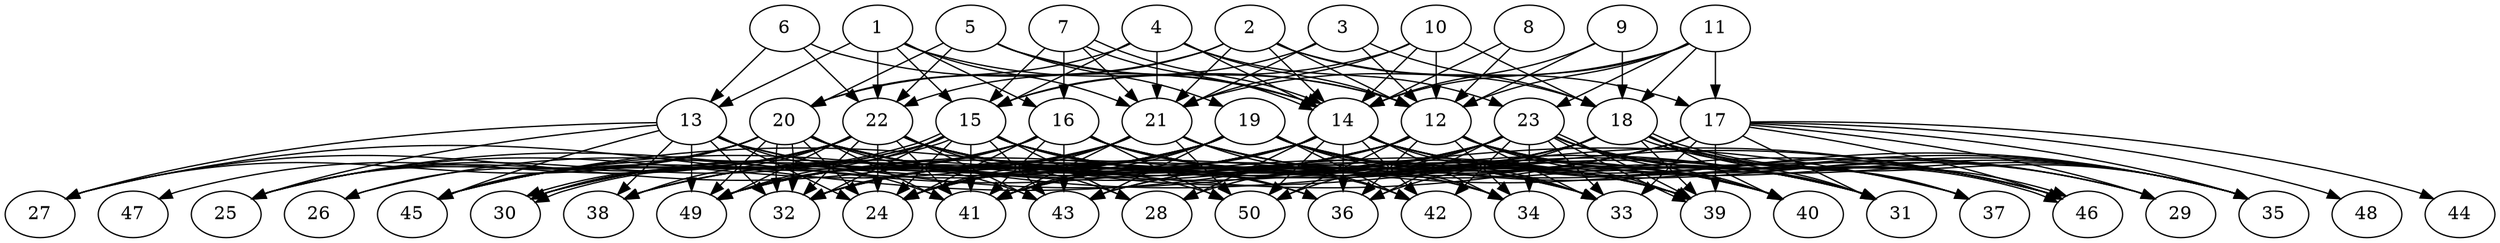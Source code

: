 // DAG automatically generated by daggen at Tue Aug  6 16:32:29 2019
// ./daggen --dot -n 50 --ccr 0.4 --fat 0.8 --regular 0.5 --density 0.9 --mindata 5242880 --maxdata 52428800 
digraph G {
  1 [size="16089600", alpha="0.19", expect_size="6435840"] 
  1 -> 12 [size ="6435840"]
  1 -> 13 [size ="6435840"]
  1 -> 15 [size ="6435840"]
  1 -> 16 [size ="6435840"]
  1 -> 21 [size ="6435840"]
  1 -> 22 [size ="6435840"]
  2 [size="57185280", alpha="0.14", expect_size="22874112"] 
  2 -> 12 [size ="22874112"]
  2 -> 14 [size ="22874112"]
  2 -> 17 [size ="22874112"]
  2 -> 18 [size ="22874112"]
  2 -> 20 [size ="22874112"]
  2 -> 21 [size ="22874112"]
  2 -> 22 [size ="22874112"]
  3 [size="33459200", alpha="0.01", expect_size="13383680"] 
  3 -> 12 [size ="13383680"]
  3 -> 15 [size ="13383680"]
  3 -> 18 [size ="13383680"]
  3 -> 21 [size ="13383680"]
  4 [size="106608640", alpha="0.13", expect_size="42643456"] 
  4 -> 12 [size ="42643456"]
  4 -> 14 [size ="42643456"]
  4 -> 15 [size ="42643456"]
  4 -> 20 [size ="42643456"]
  4 -> 21 [size ="42643456"]
  4 -> 23 [size ="42643456"]
  5 [size="129932800", alpha="0.10", expect_size="51973120"] 
  5 -> 12 [size ="51973120"]
  5 -> 14 [size ="51973120"]
  5 -> 19 [size ="51973120"]
  5 -> 20 [size ="51973120"]
  5 -> 22 [size ="51973120"]
  6 [size="63521280", alpha="0.19", expect_size="25408512"] 
  6 -> 13 [size ="25408512"]
  6 -> 14 [size ="25408512"]
  6 -> 22 [size ="25408512"]
  7 [size="58723840", alpha="0.16", expect_size="23489536"] 
  7 -> 14 [size ="23489536"]
  7 -> 14 [size ="23489536"]
  7 -> 15 [size ="23489536"]
  7 -> 16 [size ="23489536"]
  7 -> 21 [size ="23489536"]
  8 [size="109857280", alpha="0.17", expect_size="43942912"] 
  8 -> 12 [size ="43942912"]
  8 -> 14 [size ="43942912"]
  9 [size="92326400", alpha="0.10", expect_size="36930560"] 
  9 -> 12 [size ="36930560"]
  9 -> 14 [size ="36930560"]
  9 -> 18 [size ="36930560"]
  10 [size="98009600", alpha="0.11", expect_size="39203840"] 
  10 -> 12 [size ="39203840"]
  10 -> 14 [size ="39203840"]
  10 -> 15 [size ="39203840"]
  10 -> 18 [size ="39203840"]
  10 -> 21 [size ="39203840"]
  11 [size="82570240", alpha="0.12", expect_size="33028096"] 
  11 -> 12 [size ="33028096"]
  11 -> 14 [size ="33028096"]
  11 -> 17 [size ="33028096"]
  11 -> 18 [size ="33028096"]
  11 -> 21 [size ="33028096"]
  11 -> 23 [size ="33028096"]
  12 [size="79500800", alpha="0.17", expect_size="31800320"] 
  12 -> 27 [size ="31800320"]
  12 -> 29 [size ="31800320"]
  12 -> 31 [size ="31800320"]
  12 -> 32 [size ="31800320"]
  12 -> 33 [size ="31800320"]
  12 -> 34 [size ="31800320"]
  12 -> 35 [size ="31800320"]
  12 -> 36 [size ="31800320"]
  12 -> 38 [size ="31800320"]
  12 -> 39 [size ="31800320"]
  12 -> 40 [size ="31800320"]
  12 -> 41 [size ="31800320"]
  12 -> 45 [size ="31800320"]
  12 -> 50 [size ="31800320"]
  13 [size="41495040", alpha="0.14", expect_size="16598016"] 
  13 -> 24 [size ="16598016"]
  13 -> 25 [size ="16598016"]
  13 -> 27 [size ="16598016"]
  13 -> 32 [size ="16598016"]
  13 -> 36 [size ="16598016"]
  13 -> 37 [size ="16598016"]
  13 -> 38 [size ="16598016"]
  13 -> 41 [size ="16598016"]
  13 -> 45 [size ="16598016"]
  13 -> 49 [size ="16598016"]
  14 [size="46016000", alpha="0.02", expect_size="18406400"] 
  14 -> 24 [size ="18406400"]
  14 -> 25 [size ="18406400"]
  14 -> 28 [size ="18406400"]
  14 -> 29 [size ="18406400"]
  14 -> 30 [size ="18406400"]
  14 -> 31 [size ="18406400"]
  14 -> 32 [size ="18406400"]
  14 -> 33 [size ="18406400"]
  14 -> 34 [size ="18406400"]
  14 -> 35 [size ="18406400"]
  14 -> 36 [size ="18406400"]
  14 -> 37 [size ="18406400"]
  14 -> 38 [size ="18406400"]
  14 -> 41 [size ="18406400"]
  14 -> 42 [size ="18406400"]
  14 -> 46 [size ="18406400"]
  14 -> 49 [size ="18406400"]
  14 -> 50 [size ="18406400"]
  15 [size="123292160", alpha="0.10", expect_size="49316864"] 
  15 -> 24 [size ="49316864"]
  15 -> 25 [size ="49316864"]
  15 -> 28 [size ="49316864"]
  15 -> 30 [size ="49316864"]
  15 -> 30 [size ="49316864"]
  15 -> 31 [size ="49316864"]
  15 -> 32 [size ="49316864"]
  15 -> 34 [size ="49316864"]
  15 -> 36 [size ="49316864"]
  15 -> 39 [size ="49316864"]
  15 -> 40 [size ="49316864"]
  15 -> 41 [size ="49316864"]
  15 -> 43 [size ="49316864"]
  15 -> 45 [size ="49316864"]
  15 -> 49 [size ="49316864"]
  16 [size="62179840", alpha="0.15", expect_size="24871936"] 
  16 -> 24 [size ="24871936"]
  16 -> 27 [size ="24871936"]
  16 -> 30 [size ="24871936"]
  16 -> 31 [size ="24871936"]
  16 -> 34 [size ="24871936"]
  16 -> 39 [size ="24871936"]
  16 -> 40 [size ="24871936"]
  16 -> 41 [size ="24871936"]
  16 -> 42 [size ="24871936"]
  16 -> 43 [size ="24871936"]
  16 -> 45 [size ="24871936"]
  16 -> 49 [size ="24871936"]
  16 -> 50 [size ="24871936"]
  17 [size="57059840", alpha="0.14", expect_size="22823936"] 
  17 -> 24 [size ="22823936"]
  17 -> 29 [size ="22823936"]
  17 -> 31 [size ="22823936"]
  17 -> 33 [size ="22823936"]
  17 -> 35 [size ="22823936"]
  17 -> 39 [size ="22823936"]
  17 -> 41 [size ="22823936"]
  17 -> 43 [size ="22823936"]
  17 -> 44 [size ="22823936"]
  17 -> 45 [size ="22823936"]
  17 -> 46 [size ="22823936"]
  17 -> 48 [size ="22823936"]
  18 [size="33441280", alpha="0.07", expect_size="13376512"] 
  18 -> 24 [size ="13376512"]
  18 -> 31 [size ="13376512"]
  18 -> 32 [size ="13376512"]
  18 -> 35 [size ="13376512"]
  18 -> 36 [size ="13376512"]
  18 -> 37 [size ="13376512"]
  18 -> 39 [size ="13376512"]
  18 -> 40 [size ="13376512"]
  18 -> 43 [size ="13376512"]
  18 -> 46 [size ="13376512"]
  18 -> 46 [size ="13376512"]
  18 -> 49 [size ="13376512"]
  19 [size="17336320", alpha="0.14", expect_size="6934528"] 
  19 -> 24 [size ="6934528"]
  19 -> 26 [size ="6934528"]
  19 -> 29 [size ="6934528"]
  19 -> 30 [size ="6934528"]
  19 -> 31 [size ="6934528"]
  19 -> 32 [size ="6934528"]
  19 -> 33 [size ="6934528"]
  19 -> 34 [size ="6934528"]
  19 -> 35 [size ="6934528"]
  19 -> 39 [size ="6934528"]
  19 -> 40 [size ="6934528"]
  19 -> 41 [size ="6934528"]
  19 -> 42 [size ="6934528"]
  19 -> 43 [size ="6934528"]
  19 -> 45 [size ="6934528"]
  19 -> 49 [size ="6934528"]
  20 [size="75678720", alpha="0.02", expect_size="30271488"] 
  20 -> 24 [size ="30271488"]
  20 -> 25 [size ="30271488"]
  20 -> 26 [size ="30271488"]
  20 -> 27 [size ="30271488"]
  20 -> 32 [size ="30271488"]
  20 -> 32 [size ="30271488"]
  20 -> 33 [size ="30271488"]
  20 -> 39 [size ="30271488"]
  20 -> 41 [size ="30271488"]
  20 -> 43 [size ="30271488"]
  20 -> 45 [size ="30271488"]
  20 -> 46 [size ="30271488"]
  20 -> 49 [size ="30271488"]
  20 -> 50 [size ="30271488"]
  21 [size="22965760", alpha="0.09", expect_size="9186304"] 
  21 -> 24 [size ="9186304"]
  21 -> 25 [size ="9186304"]
  21 -> 32 [size ="9186304"]
  21 -> 35 [size ="9186304"]
  21 -> 38 [size ="9186304"]
  21 -> 39 [size ="9186304"]
  21 -> 41 [size ="9186304"]
  21 -> 42 [size ="9186304"]
  21 -> 46 [size ="9186304"]
  21 -> 49 [size ="9186304"]
  21 -> 50 [size ="9186304"]
  22 [size="92815360", alpha="0.04", expect_size="37126144"] 
  22 -> 24 [size ="37126144"]
  22 -> 25 [size ="37126144"]
  22 -> 28 [size ="37126144"]
  22 -> 30 [size ="37126144"]
  22 -> 31 [size ="37126144"]
  22 -> 32 [size ="37126144"]
  22 -> 33 [size ="37126144"]
  22 -> 36 [size ="37126144"]
  22 -> 38 [size ="37126144"]
  22 -> 39 [size ="37126144"]
  22 -> 41 [size ="37126144"]
  22 -> 43 [size ="37126144"]
  22 -> 45 [size ="37126144"]
  22 -> 46 [size ="37126144"]
  22 -> 47 [size ="37126144"]
  22 -> 49 [size ="37126144"]
  23 [size="74649600", alpha="0.03", expect_size="29859840"] 
  23 -> 28 [size ="29859840"]
  23 -> 31 [size ="29859840"]
  23 -> 32 [size ="29859840"]
  23 -> 33 [size ="29859840"]
  23 -> 34 [size ="29859840"]
  23 -> 35 [size ="29859840"]
  23 -> 36 [size ="29859840"]
  23 -> 37 [size ="29859840"]
  23 -> 39 [size ="29859840"]
  23 -> 39 [size ="29859840"]
  23 -> 40 [size ="29859840"]
  23 -> 41 [size ="29859840"]
  23 -> 42 [size ="29859840"]
  23 -> 46 [size ="29859840"]
  23 -> 49 [size ="29859840"]
  23 -> 50 [size ="29859840"]
  24 [size="41827840", alpha="0.18", expect_size="16731136"] 
  25 [size="54389760", alpha="0.12", expect_size="21755904"] 
  26 [size="115852800", alpha="0.15", expect_size="46341120"] 
  27 [size="88657920", alpha="0.05", expect_size="35463168"] 
  28 [size="52021760", alpha="0.12", expect_size="20808704"] 
  29 [size="96197120", alpha="0.13", expect_size="38478848"] 
  30 [size="62766080", alpha="0.07", expect_size="25106432"] 
  31 [size="71813120", alpha="0.14", expect_size="28725248"] 
  32 [size="126315520", alpha="0.12", expect_size="50526208"] 
  33 [size="34429440", alpha="0.14", expect_size="13771776"] 
  34 [size="52433920", alpha="0.03", expect_size="20973568"] 
  35 [size="37900800", alpha="0.10", expect_size="15160320"] 
  36 [size="107655680", alpha="0.05", expect_size="43062272"] 
  37 [size="76188160", alpha="0.08", expect_size="30475264"] 
  38 [size="107079680", alpha="0.14", expect_size="42831872"] 
  39 [size="61150720", alpha="0.01", expect_size="24460288"] 
  40 [size="17623040", alpha="0.18", expect_size="7049216"] 
  41 [size="61401600", alpha="0.17", expect_size="24560640"] 
  42 [size="26022400", alpha="0.10", expect_size="10408960"] 
  43 [size="95846400", alpha="0.13", expect_size="38338560"] 
  44 [size="63329280", alpha="0.01", expect_size="25331712"] 
  45 [size="79349760", alpha="0.16", expect_size="31739904"] 
  46 [size="18160640", alpha="0.08", expect_size="7264256"] 
  47 [size="46804480", alpha="0.13", expect_size="18721792"] 
  48 [size="91269120", alpha="0.05", expect_size="36507648"] 
  49 [size="53928960", alpha="0.11", expect_size="21571584"] 
  50 [size="56975360", alpha="0.05", expect_size="22790144"] 
}
